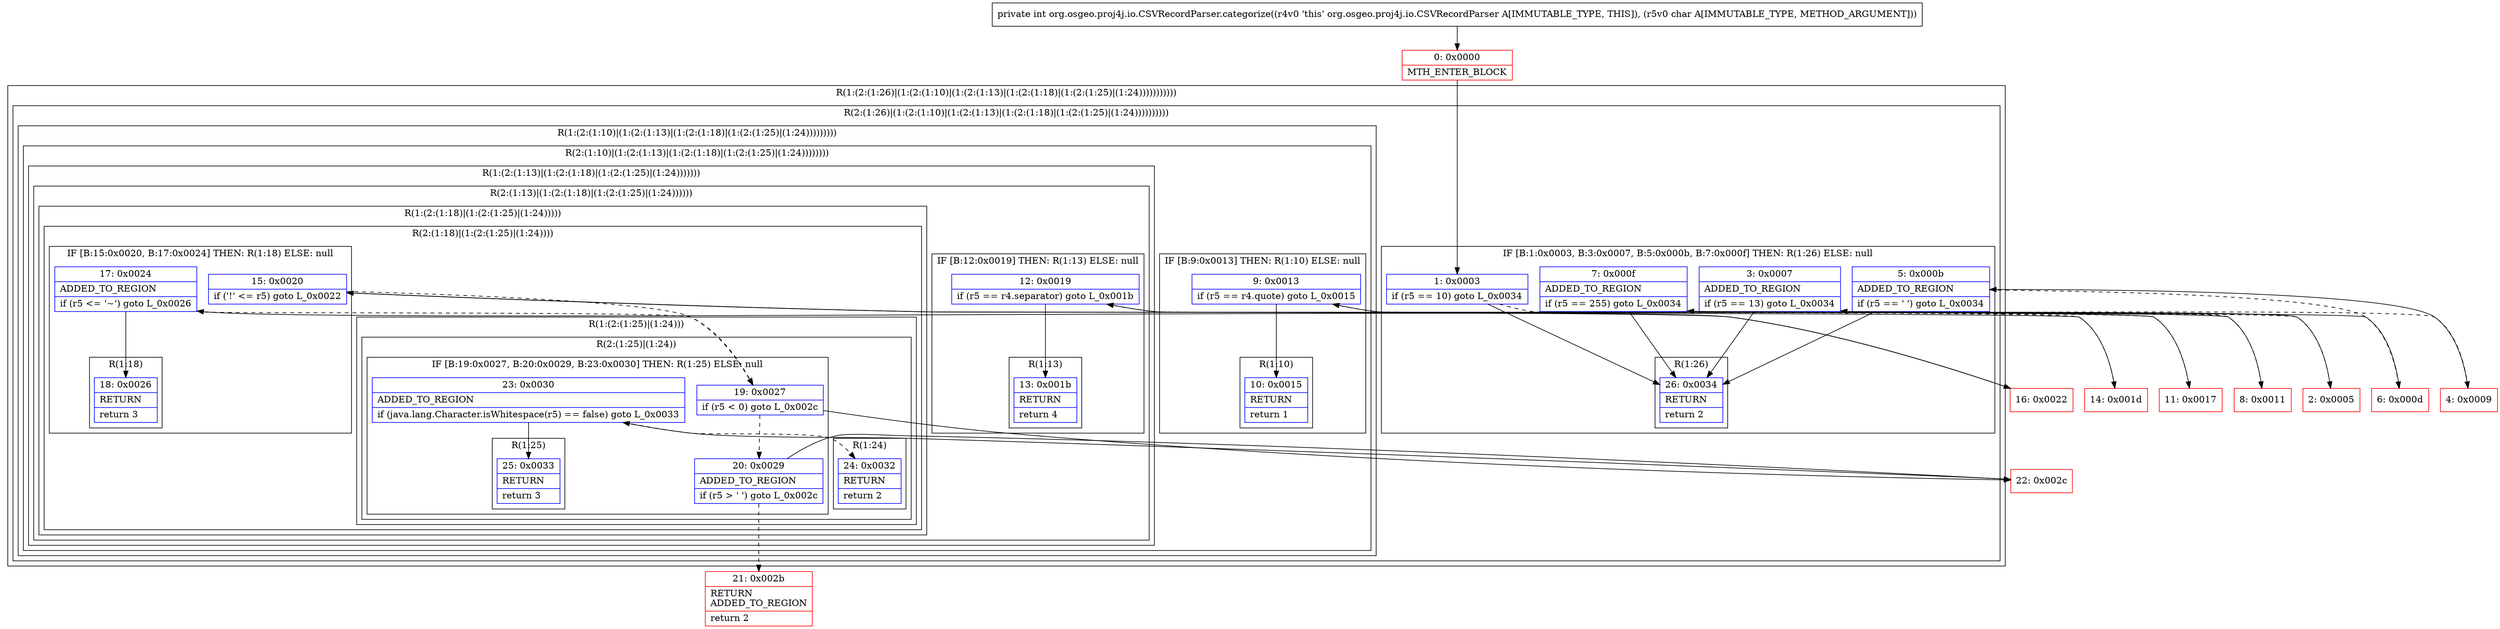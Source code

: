 digraph "CFG fororg.osgeo.proj4j.io.CSVRecordParser.categorize(C)I" {
subgraph cluster_Region_1828687156 {
label = "R(1:(2:(1:26)|(1:(2:(1:10)|(1:(2:(1:13)|(1:(2:(1:18)|(1:(2:(1:25)|(1:24)))))))))))";
node [shape=record,color=blue];
subgraph cluster_Region_491100683 {
label = "R(2:(1:26)|(1:(2:(1:10)|(1:(2:(1:13)|(1:(2:(1:18)|(1:(2:(1:25)|(1:24))))))))))";
node [shape=record,color=blue];
subgraph cluster_IfRegion_598428676 {
label = "IF [B:1:0x0003, B:3:0x0007, B:5:0x000b, B:7:0x000f] THEN: R(1:26) ELSE: null";
node [shape=record,color=blue];
Node_1 [shape=record,label="{1\:\ 0x0003|if (r5 == 10) goto L_0x0034\l}"];
Node_3 [shape=record,label="{3\:\ 0x0007|ADDED_TO_REGION\l|if (r5 == 13) goto L_0x0034\l}"];
Node_5 [shape=record,label="{5\:\ 0x000b|ADDED_TO_REGION\l|if (r5 == ' ') goto L_0x0034\l}"];
Node_7 [shape=record,label="{7\:\ 0x000f|ADDED_TO_REGION\l|if (r5 == 255) goto L_0x0034\l}"];
subgraph cluster_Region_145629162 {
label = "R(1:26)";
node [shape=record,color=blue];
Node_26 [shape=record,label="{26\:\ 0x0034|RETURN\l|return 2\l}"];
}
}
subgraph cluster_Region_413705702 {
label = "R(1:(2:(1:10)|(1:(2:(1:13)|(1:(2:(1:18)|(1:(2:(1:25)|(1:24)))))))))";
node [shape=record,color=blue];
subgraph cluster_Region_697098554 {
label = "R(2:(1:10)|(1:(2:(1:13)|(1:(2:(1:18)|(1:(2:(1:25)|(1:24))))))))";
node [shape=record,color=blue];
subgraph cluster_IfRegion_1354646371 {
label = "IF [B:9:0x0013] THEN: R(1:10) ELSE: null";
node [shape=record,color=blue];
Node_9 [shape=record,label="{9\:\ 0x0013|if (r5 == r4.quote) goto L_0x0015\l}"];
subgraph cluster_Region_681002961 {
label = "R(1:10)";
node [shape=record,color=blue];
Node_10 [shape=record,label="{10\:\ 0x0015|RETURN\l|return 1\l}"];
}
}
subgraph cluster_Region_1976385712 {
label = "R(1:(2:(1:13)|(1:(2:(1:18)|(1:(2:(1:25)|(1:24)))))))";
node [shape=record,color=blue];
subgraph cluster_Region_990312962 {
label = "R(2:(1:13)|(1:(2:(1:18)|(1:(2:(1:25)|(1:24))))))";
node [shape=record,color=blue];
subgraph cluster_IfRegion_427885402 {
label = "IF [B:12:0x0019] THEN: R(1:13) ELSE: null";
node [shape=record,color=blue];
Node_12 [shape=record,label="{12\:\ 0x0019|if (r5 == r4.separator) goto L_0x001b\l}"];
subgraph cluster_Region_188376692 {
label = "R(1:13)";
node [shape=record,color=blue];
Node_13 [shape=record,label="{13\:\ 0x001b|RETURN\l|return 4\l}"];
}
}
subgraph cluster_Region_351104867 {
label = "R(1:(2:(1:18)|(1:(2:(1:25)|(1:24)))))";
node [shape=record,color=blue];
subgraph cluster_Region_406278422 {
label = "R(2:(1:18)|(1:(2:(1:25)|(1:24))))";
node [shape=record,color=blue];
subgraph cluster_IfRegion_163388057 {
label = "IF [B:15:0x0020, B:17:0x0024] THEN: R(1:18) ELSE: null";
node [shape=record,color=blue];
Node_15 [shape=record,label="{15\:\ 0x0020|if ('!' \<= r5) goto L_0x0022\l}"];
Node_17 [shape=record,label="{17\:\ 0x0024|ADDED_TO_REGION\l|if (r5 \<= '~') goto L_0x0026\l}"];
subgraph cluster_Region_1366086684 {
label = "R(1:18)";
node [shape=record,color=blue];
Node_18 [shape=record,label="{18\:\ 0x0026|RETURN\l|return 3\l}"];
}
}
subgraph cluster_Region_780480293 {
label = "R(1:(2:(1:25)|(1:24)))";
node [shape=record,color=blue];
subgraph cluster_Region_211313666 {
label = "R(2:(1:25)|(1:24))";
node [shape=record,color=blue];
subgraph cluster_IfRegion_1829822170 {
label = "IF [B:19:0x0027, B:20:0x0029, B:23:0x0030] THEN: R(1:25) ELSE: null";
node [shape=record,color=blue];
Node_19 [shape=record,label="{19\:\ 0x0027|if (r5 \< 0) goto L_0x002c\l}"];
Node_20 [shape=record,label="{20\:\ 0x0029|ADDED_TO_REGION\l|if (r5 \> ' ') goto L_0x002c\l}"];
Node_23 [shape=record,label="{23\:\ 0x0030|ADDED_TO_REGION\l|if (java.lang.Character.isWhitespace(r5) == false) goto L_0x0033\l}"];
subgraph cluster_Region_1516976976 {
label = "R(1:25)";
node [shape=record,color=blue];
Node_25 [shape=record,label="{25\:\ 0x0033|RETURN\l|return 3\l}"];
}
}
subgraph cluster_Region_1561381695 {
label = "R(1:24)";
node [shape=record,color=blue];
Node_24 [shape=record,label="{24\:\ 0x0032|RETURN\l|return 2\l}"];
}
}
}
}
}
}
}
}
}
}
}
Node_0 [shape=record,color=red,label="{0\:\ 0x0000|MTH_ENTER_BLOCK\l}"];
Node_2 [shape=record,color=red,label="{2\:\ 0x0005}"];
Node_4 [shape=record,color=red,label="{4\:\ 0x0009}"];
Node_6 [shape=record,color=red,label="{6\:\ 0x000d}"];
Node_8 [shape=record,color=red,label="{8\:\ 0x0011}"];
Node_11 [shape=record,color=red,label="{11\:\ 0x0017}"];
Node_14 [shape=record,color=red,label="{14\:\ 0x001d}"];
Node_16 [shape=record,color=red,label="{16\:\ 0x0022}"];
Node_21 [shape=record,color=red,label="{21\:\ 0x002b|RETURN\lADDED_TO_REGION\l|return 2\l}"];
Node_22 [shape=record,color=red,label="{22\:\ 0x002c}"];
MethodNode[shape=record,label="{private int org.osgeo.proj4j.io.CSVRecordParser.categorize((r4v0 'this' org.osgeo.proj4j.io.CSVRecordParser A[IMMUTABLE_TYPE, THIS]), (r5v0 char A[IMMUTABLE_TYPE, METHOD_ARGUMENT])) }"];
MethodNode -> Node_0;
Node_1 -> Node_2[style=dashed];
Node_1 -> Node_26;
Node_3 -> Node_4[style=dashed];
Node_3 -> Node_26;
Node_5 -> Node_6[style=dashed];
Node_5 -> Node_26;
Node_7 -> Node_8[style=dashed];
Node_7 -> Node_26;
Node_9 -> Node_10;
Node_9 -> Node_11[style=dashed];
Node_12 -> Node_13;
Node_12 -> Node_14[style=dashed];
Node_15 -> Node_16;
Node_15 -> Node_19[style=dashed];
Node_17 -> Node_18;
Node_17 -> Node_19[style=dashed];
Node_19 -> Node_20[style=dashed];
Node_19 -> Node_22;
Node_20 -> Node_21[style=dashed];
Node_20 -> Node_22;
Node_23 -> Node_24[style=dashed];
Node_23 -> Node_25;
Node_0 -> Node_1;
Node_2 -> Node_3;
Node_4 -> Node_5;
Node_6 -> Node_7;
Node_8 -> Node_9;
Node_11 -> Node_12;
Node_14 -> Node_15;
Node_16 -> Node_17;
Node_22 -> Node_23;
}

